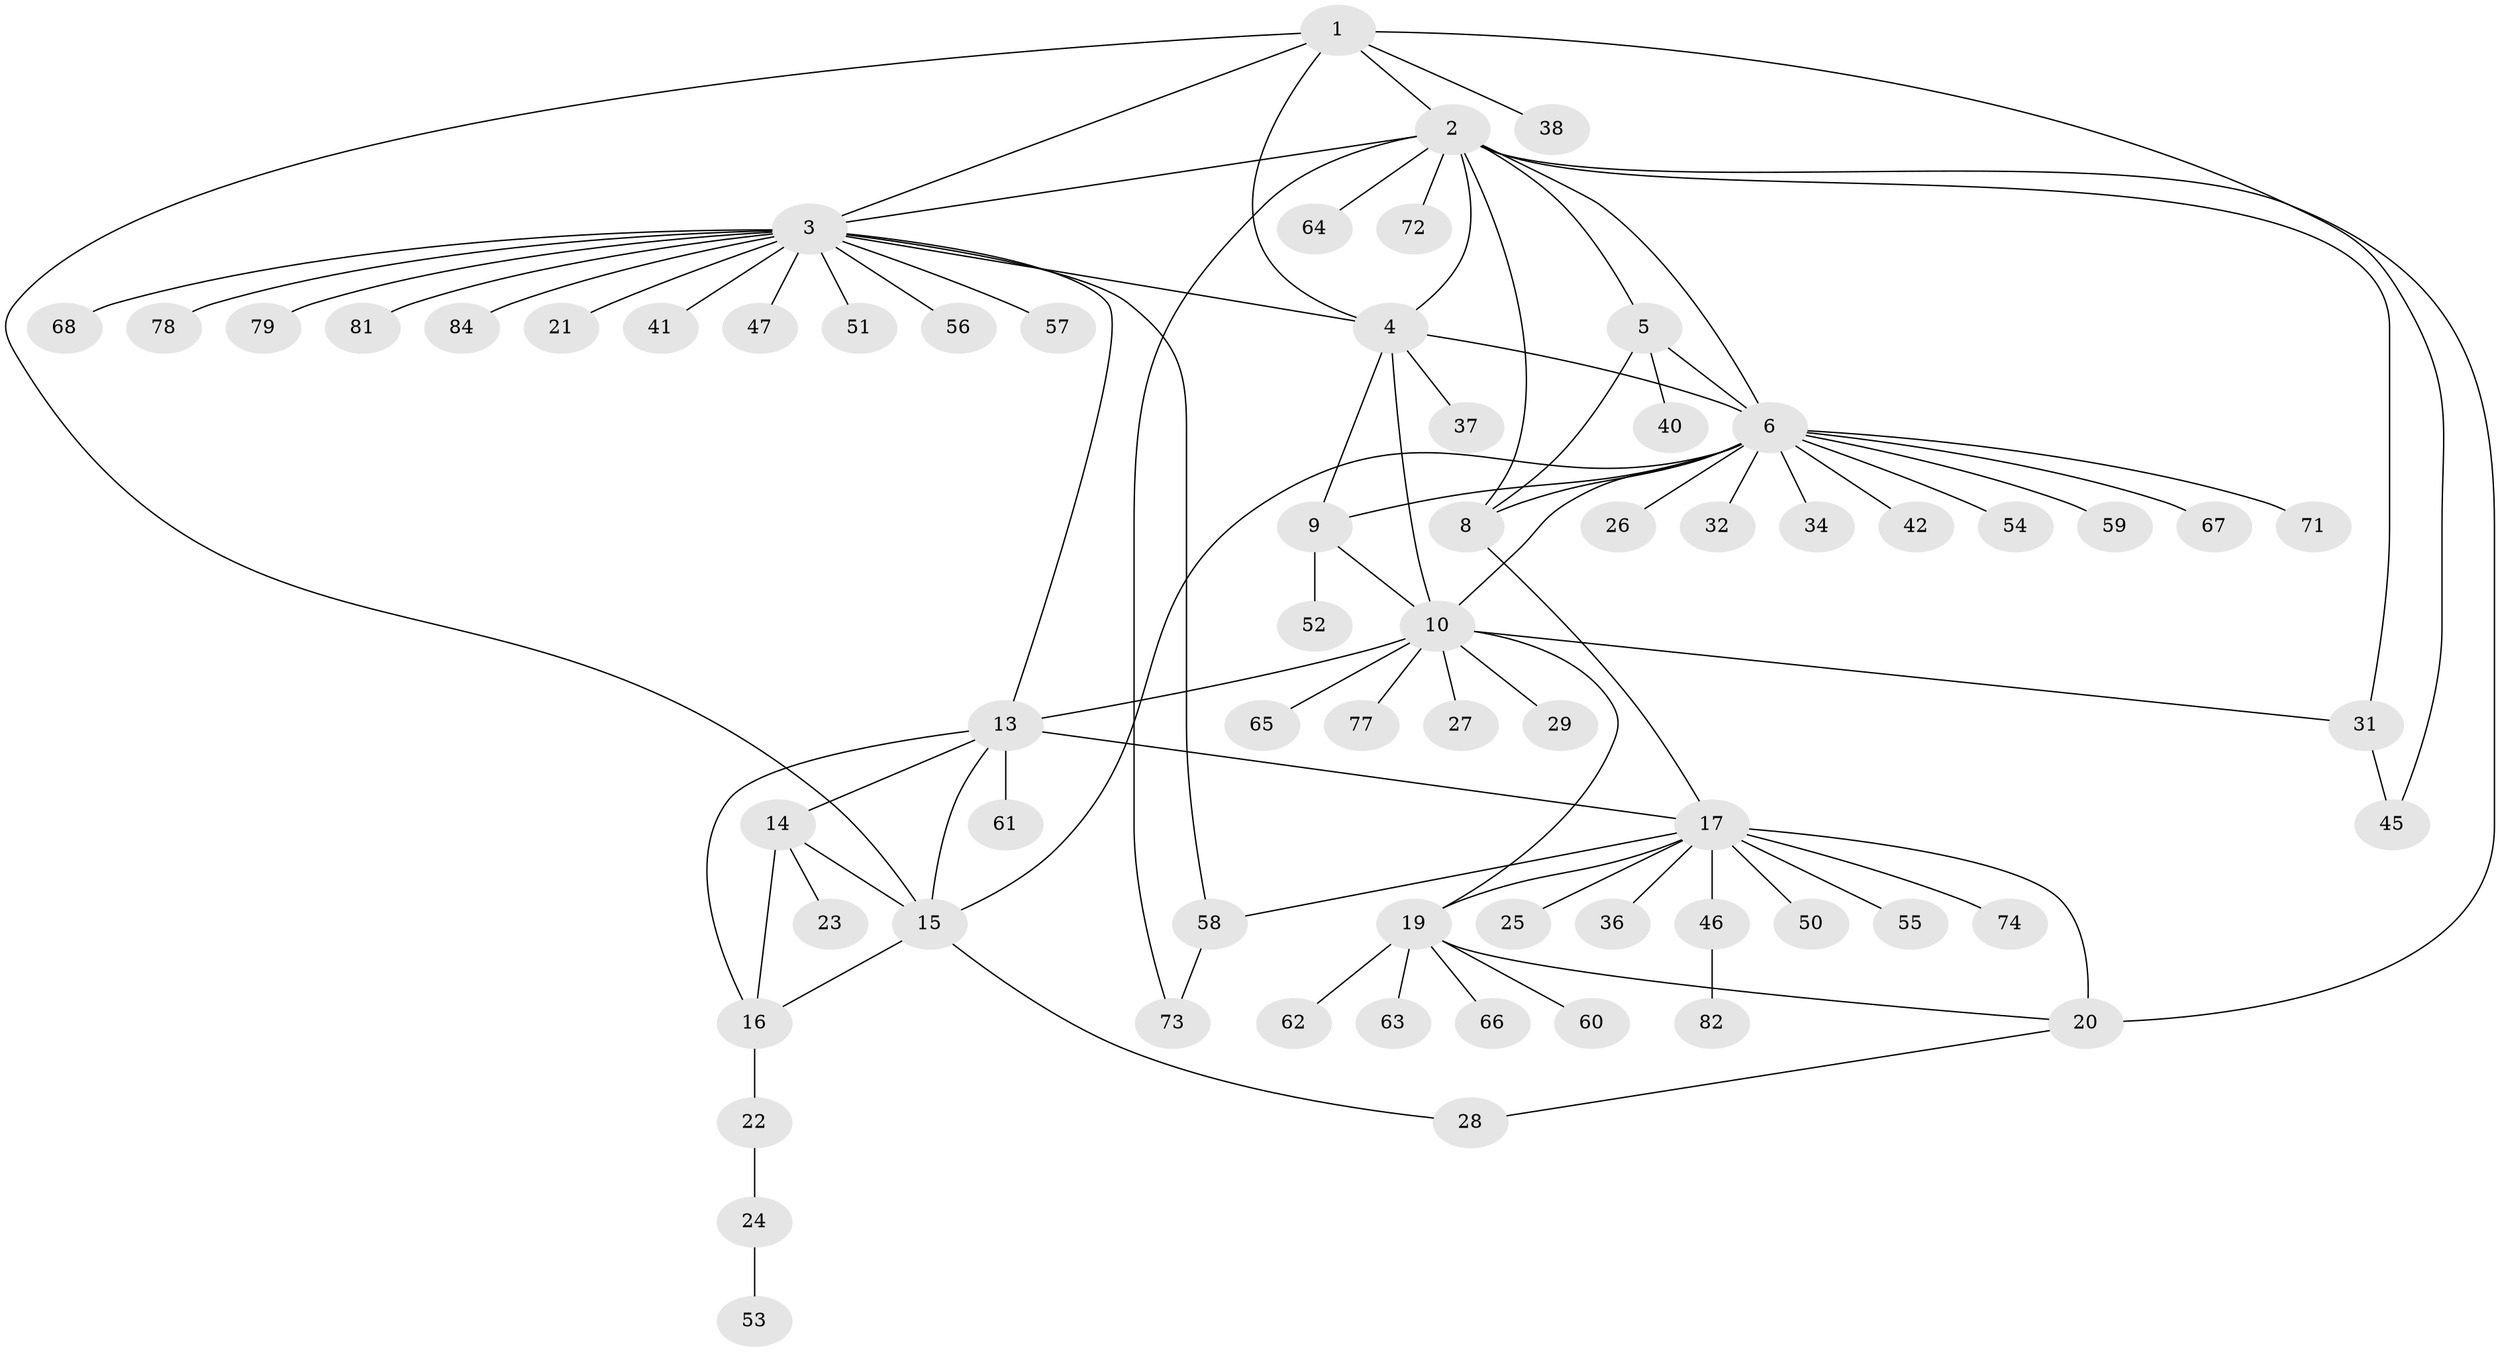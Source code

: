// Generated by graph-tools (version 1.1) at 2025/24/03/03/25 07:24:17]
// undirected, 66 vertices, 90 edges
graph export_dot {
graph [start="1"]
  node [color=gray90,style=filled];
  1 [super="+35"];
  2 [super="+7"];
  3 [super="+33"];
  4 [super="+11"];
  5 [super="+70"];
  6 [super="+12"];
  8;
  9;
  10 [super="+44"];
  13 [super="+49"];
  14 [super="+30"];
  15;
  16;
  17 [super="+18"];
  19 [super="+48"];
  20 [super="+39"];
  21;
  22 [super="+43"];
  23;
  24;
  25;
  26;
  27;
  28 [super="+83"];
  29;
  31;
  32;
  34;
  36;
  37;
  38;
  40;
  41;
  42;
  45;
  46 [super="+76"];
  47;
  50;
  51;
  52;
  53;
  54;
  55;
  56 [super="+80"];
  57;
  58;
  59 [super="+69"];
  60;
  61 [super="+75"];
  62;
  63;
  64;
  65;
  66;
  67;
  68;
  71;
  72;
  73;
  74;
  77;
  78;
  79;
  81;
  82;
  84;
  1 -- 2;
  1 -- 3;
  1 -- 4;
  1 -- 15;
  1 -- 45;
  1 -- 38;
  2 -- 3;
  2 -- 4;
  2 -- 20;
  2 -- 64;
  2 -- 5;
  2 -- 6;
  2 -- 8;
  2 -- 72;
  2 -- 73;
  2 -- 31;
  3 -- 4;
  3 -- 21;
  3 -- 41;
  3 -- 47;
  3 -- 51;
  3 -- 56;
  3 -- 57;
  3 -- 68;
  3 -- 78;
  3 -- 79;
  3 -- 81;
  3 -- 84;
  3 -- 58;
  3 -- 13;
  4 -- 37;
  4 -- 6;
  4 -- 9;
  4 -- 10;
  5 -- 6;
  5 -- 8;
  5 -- 40;
  6 -- 8;
  6 -- 15;
  6 -- 26;
  6 -- 32;
  6 -- 54;
  6 -- 67;
  6 -- 71;
  6 -- 34;
  6 -- 42;
  6 -- 9;
  6 -- 10;
  6 -- 59;
  8 -- 17;
  9 -- 10;
  9 -- 52;
  10 -- 13;
  10 -- 19;
  10 -- 27;
  10 -- 29;
  10 -- 31;
  10 -- 77;
  10 -- 65;
  13 -- 14;
  13 -- 15;
  13 -- 16;
  13 -- 17;
  13 -- 61;
  14 -- 15;
  14 -- 16;
  14 -- 23;
  15 -- 16;
  15 -- 28;
  16 -- 22;
  17 -- 19 [weight=2];
  17 -- 20 [weight=2];
  17 -- 25;
  17 -- 36;
  17 -- 50;
  17 -- 55;
  17 -- 58;
  17 -- 74;
  17 -- 46;
  19 -- 20;
  19 -- 60;
  19 -- 66;
  19 -- 62;
  19 -- 63;
  20 -- 28;
  22 -- 24;
  24 -- 53;
  31 -- 45;
  46 -- 82;
  58 -- 73;
}
